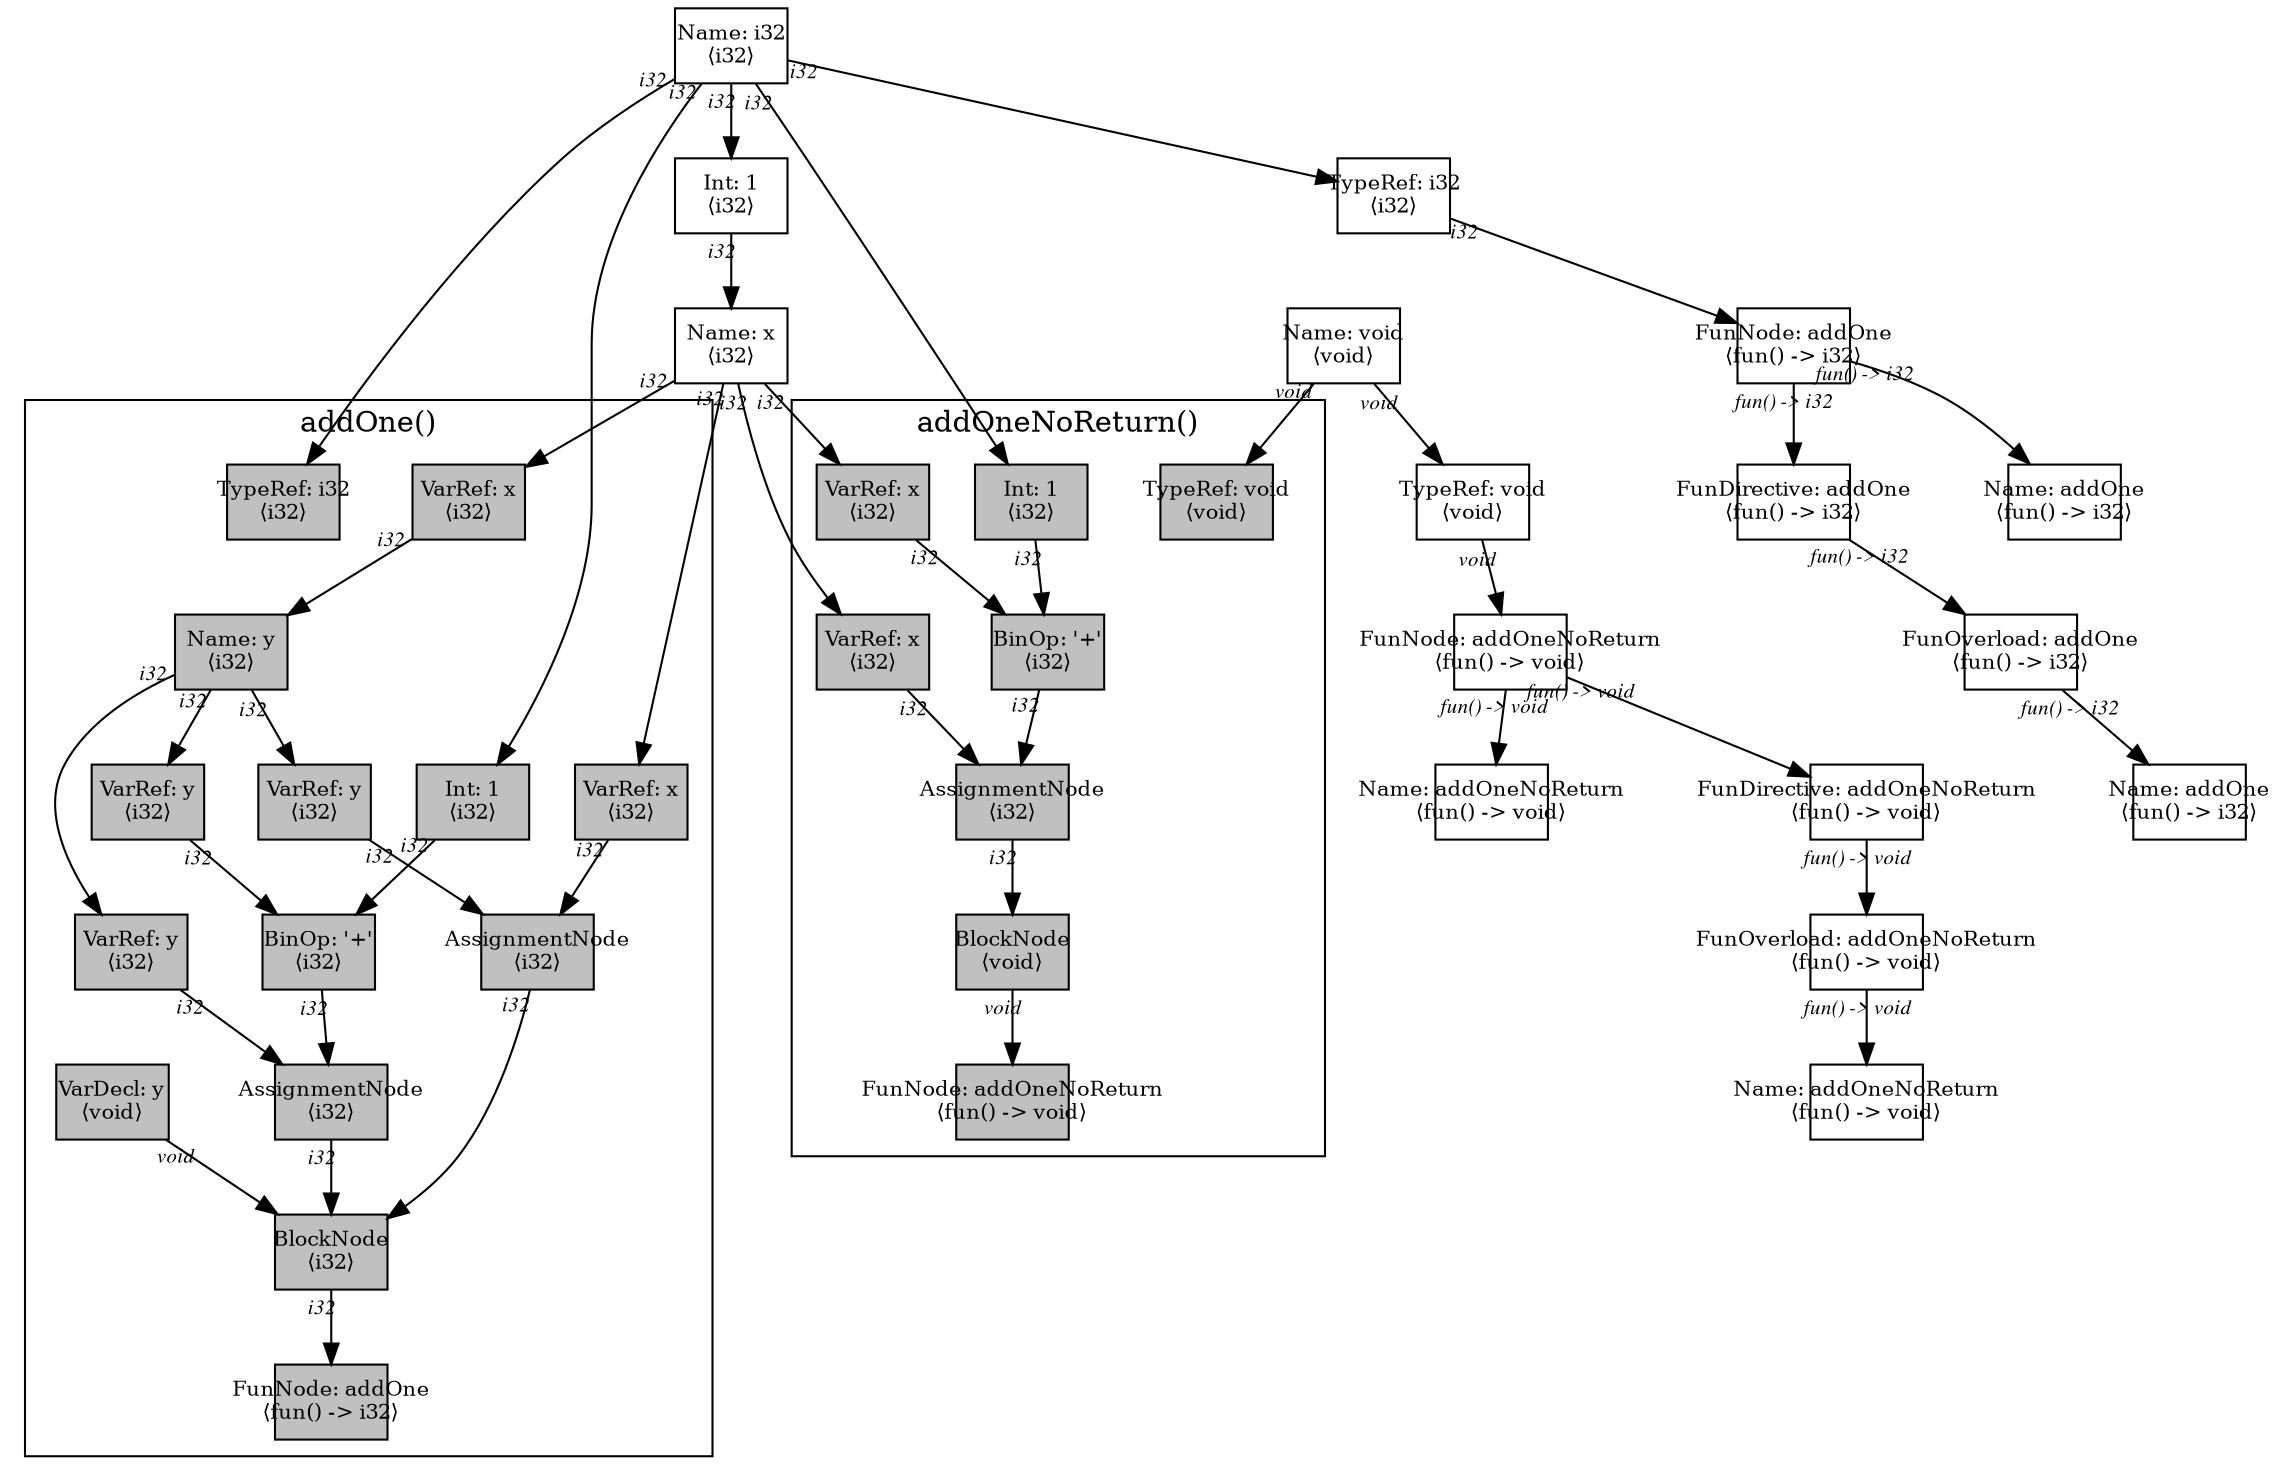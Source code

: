 digraph Document {
  node [shape=box,fixedsize=shape fontsize=10]
  1 [label="Name: i32\n⟨i32⟩", fillcolor=grey];
  2 [label="Name: void\n⟨void⟩", fillcolor=grey];
  3 [label="Name: x\n⟨i32⟩", fillcolor=grey];
  4 [label="Int: 1\n⟨i32⟩", fillcolor=grey];
  5 [label="FunOverload: addOne\n⟨fun() -> i32⟩", fillcolor=grey];
  6 [label="FunDirective: addOne\n⟨fun() -> i32⟩", fillcolor=grey];
  7 [label="FunNode: addOne\n⟨fun() -> i32⟩", fillcolor=grey];
  8 [label="TypeRef: i32\n⟨i32⟩", fillcolor=grey];
  9 [label="Name: addOne\n⟨fun() -> i32⟩", fillcolor=grey];
  10 [label="Name: addOne\n⟨fun() -> i32⟩", fillcolor=grey];
  11 [label="FunOverload: addOneNoReturn\n⟨fun() -> void⟩", fillcolor=grey];
  12 [label="FunDirective: addOneNoReturn\n⟨fun() -> void⟩", fillcolor=grey];
  13 [label="FunNode: addOneNoReturn\n⟨fun() -> void⟩", fillcolor=grey];
  14 [label="TypeRef: void\n⟨void⟩", fillcolor=grey];
  15 [label="Name: addOneNoReturn\n⟨fun() -> void⟩", fillcolor=grey];
  16 [label="Name: addOneNoReturn\n⟨fun() -> void⟩", fillcolor=grey];
  subgraph cluster0 {
    node [style=filled, fillcolor=grey];
    17 [label="BlockNode\n⟨i32⟩", fillcolor=grey];
    18 [label="VarDecl: y\n⟨void⟩", fillcolor=grey];
    19 [label="Name: y\n⟨i32⟩", fillcolor=grey];
    20 [label="VarRef: x\n⟨i32⟩", fillcolor=grey];
    21 [label="AssignmentNode\n⟨i32⟩", fillcolor=grey];
    22 [label="VarRef: y\n⟨i32⟩", fillcolor=grey];
    23 [label="BinOp: '+'\n⟨i32⟩", fillcolor=grey];
    24 [label="VarRef: y\n⟨i32⟩", fillcolor=grey];
    25 [label="Int: 1\n⟨i32⟩", fillcolor=grey];
    26 [label="AssignmentNode\n⟨i32⟩", fillcolor=grey];
    27 [label="VarRef: x\n⟨i32⟩", fillcolor=grey];
    28 [label="VarRef: y\n⟨i32⟩", fillcolor=grey];
    29 [label="FunNode: addOne\n⟨fun() -> i32⟩", fillcolor=grey];
    30 [label="TypeRef: i32\n⟨i32⟩", fillcolor=grey];
    17 -> 29[taillabel="i32" labeldistance="1" fontname="times  italic" fontsize = 10 color="black" ];
    18 -> 17[taillabel="void" labeldistance="1" fontname="times  italic" fontsize = 10 color="black" ];
    19 -> 22[taillabel="i32" labeldistance="1" fontname="times  italic" fontsize = 10 color="black" ];
    19 -> 24[taillabel="i32" labeldistance="1" fontname="times  italic" fontsize = 10 color="black" ];
    19 -> 28[taillabel="i32" labeldistance="1" fontname="times  italic" fontsize = 10 color="black" ];
    20 -> 19[taillabel="i32" labeldistance="1" fontname="times  italic" fontsize = 10 color="black" ];
    21 -> 17[taillabel="i32" labeldistance="1" fontname="times  italic" fontsize = 10 color="black" ];
    22 -> 21[taillabel="i32" labeldistance="1" fontname="times  italic" fontsize = 10 color="black" ];
    23 -> 21[taillabel="i32" labeldistance="1" fontname="times  italic" fontsize = 10 color="black" ];
    24 -> 23[taillabel="i32" labeldistance="1" fontname="times  italic" fontsize = 10 color="black" ];
    25 -> 23[taillabel="i32" labeldistance="1" fontname="times  italic" fontsize = 10 color="black" ];
    26 -> 17[taillabel="i32" labeldistance="1" fontname="times  italic" fontsize = 10 color="black" ];
    27 -> 26[taillabel="i32" labeldistance="1" fontname="times  italic" fontsize = 10 color="black" ];
    28 -> 26[taillabel="i32" labeldistance="1" fontname="times  italic" fontsize = 10 color="black" ];
  label = "addOne()";
}
  subgraph cluster1 {
    node [style=filled, fillcolor=grey];
    31 [label="BlockNode\n⟨void⟩", fillcolor=grey];
    32 [label="AssignmentNode\n⟨i32⟩", fillcolor=grey];
    33 [label="VarRef: x\n⟨i32⟩", fillcolor=grey];
    34 [label="BinOp: '+'\n⟨i32⟩", fillcolor=grey];
    35 [label="VarRef: x\n⟨i32⟩", fillcolor=grey];
    36 [label="Int: 1\n⟨i32⟩", fillcolor=grey];
    37 [label="FunNode: addOneNoReturn\n⟨fun() -> void⟩", fillcolor=grey];
    38 [label="TypeRef: void\n⟨void⟩", fillcolor=grey];
    31 -> 37[taillabel="void" labeldistance="1" fontname="times  italic" fontsize = 10 color="black" ];
    32 -> 31[taillabel="i32" labeldistance="1" fontname="times  italic" fontsize = 10 color="black" ];
    33 -> 32[taillabel="i32" labeldistance="1" fontname="times  italic" fontsize = 10 color="black" ];
    34 -> 32[taillabel="i32" labeldistance="1" fontname="times  italic" fontsize = 10 color="black" ];
    35 -> 34[taillabel="i32" labeldistance="1" fontname="times  italic" fontsize = 10 color="black" ];
    36 -> 34[taillabel="i32" labeldistance="1" fontname="times  italic" fontsize = 10 color="black" ];
  label = "addOneNoReturn()";
}
  1 -> 4[taillabel="i32" labeldistance="1" fontname="times  italic" fontsize = 10 color="black" ];
  1 -> 8[taillabel="i32" labeldistance="1" fontname="times  italic" fontsize = 10 color="black" ];
  1 -> 25[taillabel="i32" labeldistance="1" fontname="times  italic" fontsize = 10 color="black" ];
  1 -> 30[taillabel="i32" labeldistance="1" fontname="times  italic" fontsize = 10 color="black" ];
  1 -> 36[taillabel="i32" labeldistance="1" fontname="times  italic" fontsize = 10 color="black" ];
  2 -> 14[taillabel="void" labeldistance="1" fontname="times  italic" fontsize = 10 color="black" ];
  2 -> 38[taillabel="void" labeldistance="1" fontname="times  italic" fontsize = 10 color="black" ];
  3 -> 20[taillabel="i32" labeldistance="1" fontname="times  italic" fontsize = 10 color="black" ];
  3 -> 27[taillabel="i32" labeldistance="1" fontname="times  italic" fontsize = 10 color="black" ];
  3 -> 33[taillabel="i32" labeldistance="1" fontname="times  italic" fontsize = 10 color="black" ];
  3 -> 35[taillabel="i32" labeldistance="1" fontname="times  italic" fontsize = 10 color="black" ];
  4 -> 3[taillabel="i32" labeldistance="1" fontname="times  italic" fontsize = 10 color="black" ];
  5 -> 10[taillabel="fun() -> i32" labeldistance="1" fontname="times  italic" fontsize = 10 color="black" ];
  6 -> 5[taillabel="fun() -> i32" labeldistance="1" fontname="times  italic" fontsize = 10 color="black" ];
  7 -> 9[taillabel="fun() -> i32" labeldistance="1" fontname="times  italic" fontsize = 10 color="black" ];
  7 -> 6[taillabel="fun() -> i32" labeldistance="1" fontname="times  italic" fontsize = 10 color="black" ];
  8 -> 7[taillabel="i32" labeldistance="1" fontname="times  italic" fontsize = 10 color="black" ];
  11 -> 16[taillabel="fun() -> void" labeldistance="1" fontname="times  italic" fontsize = 10 color="black" ];
  12 -> 11[taillabel="fun() -> void" labeldistance="1" fontname="times  italic" fontsize = 10 color="black" ];
  13 -> 15[taillabel="fun() -> void" labeldistance="1" fontname="times  italic" fontsize = 10 color="black" ];
  13 -> 12[taillabel="fun() -> void" labeldistance="1" fontname="times  italic" fontsize = 10 color="black" ];
  14 -> 13[taillabel="void" labeldistance="1" fontname="times  italic" fontsize = 10 color="black" ];
  label="";
}
